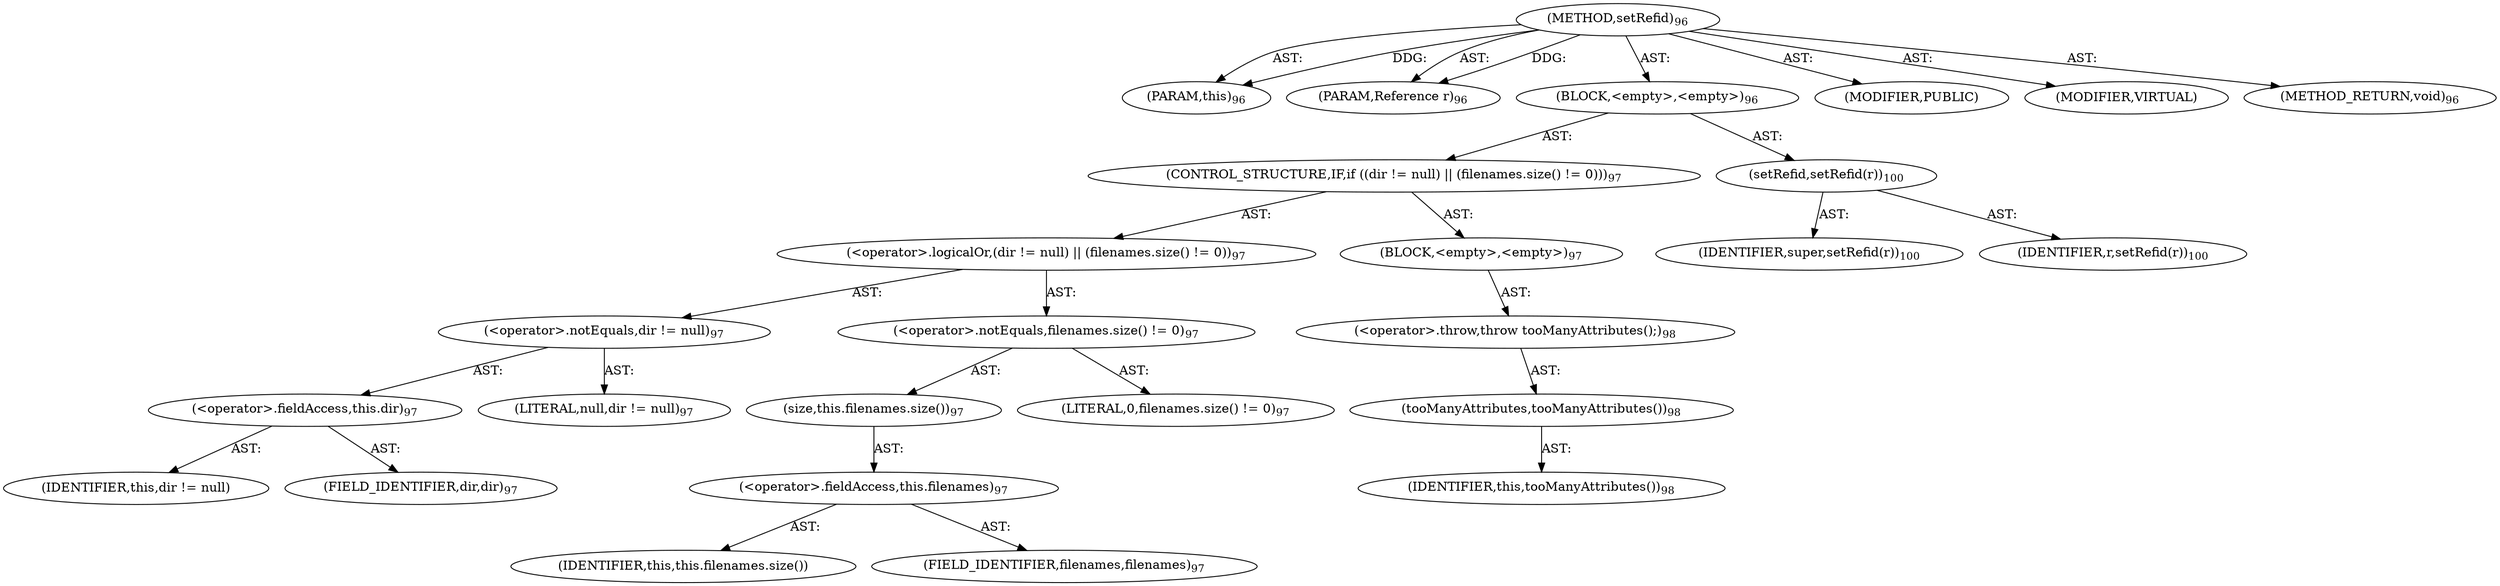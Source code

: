 digraph "setRefid" {  
"111669149698" [label = <(METHOD,setRefid)<SUB>96</SUB>> ]
"115964116992" [label = <(PARAM,this)<SUB>96</SUB>> ]
"115964117001" [label = <(PARAM,Reference r)<SUB>96</SUB>> ]
"25769803778" [label = <(BLOCK,&lt;empty&gt;,&lt;empty&gt;)<SUB>96</SUB>> ]
"47244640256" [label = <(CONTROL_STRUCTURE,IF,if ((dir != null) || (filenames.size() != 0)))<SUB>97</SUB>> ]
"30064771091" [label = <(&lt;operator&gt;.logicalOr,(dir != null) || (filenames.size() != 0))<SUB>97</SUB>> ]
"30064771092" [label = <(&lt;operator&gt;.notEquals,dir != null)<SUB>97</SUB>> ]
"30064771093" [label = <(&lt;operator&gt;.fieldAccess,this.dir)<SUB>97</SUB>> ]
"68719476763" [label = <(IDENTIFIER,this,dir != null)> ]
"55834574856" [label = <(FIELD_IDENTIFIER,dir,dir)<SUB>97</SUB>> ]
"90194313216" [label = <(LITERAL,null,dir != null)<SUB>97</SUB>> ]
"30064771094" [label = <(&lt;operator&gt;.notEquals,filenames.size() != 0)<SUB>97</SUB>> ]
"30064771095" [label = <(size,this.filenames.size())<SUB>97</SUB>> ]
"30064771096" [label = <(&lt;operator&gt;.fieldAccess,this.filenames)<SUB>97</SUB>> ]
"68719476764" [label = <(IDENTIFIER,this,this.filenames.size())> ]
"55834574857" [label = <(FIELD_IDENTIFIER,filenames,filenames)<SUB>97</SUB>> ]
"90194313217" [label = <(LITERAL,0,filenames.size() != 0)<SUB>97</SUB>> ]
"25769803779" [label = <(BLOCK,&lt;empty&gt;,&lt;empty&gt;)<SUB>97</SUB>> ]
"30064771097" [label = <(&lt;operator&gt;.throw,throw tooManyAttributes();)<SUB>98</SUB>> ]
"30064771098" [label = <(tooManyAttributes,tooManyAttributes())<SUB>98</SUB>> ]
"68719476736" [label = <(IDENTIFIER,this,tooManyAttributes())<SUB>98</SUB>> ]
"30064771099" [label = <(setRefid,setRefid(r))<SUB>100</SUB>> ]
"68719476765" [label = <(IDENTIFIER,super,setRefid(r))<SUB>100</SUB>> ]
"68719476766" [label = <(IDENTIFIER,r,setRefid(r))<SUB>100</SUB>> ]
"133143986182" [label = <(MODIFIER,PUBLIC)> ]
"133143986183" [label = <(MODIFIER,VIRTUAL)> ]
"128849018882" [label = <(METHOD_RETURN,void)<SUB>96</SUB>> ]
  "111669149698" -> "115964116992"  [ label = "AST: "] 
  "111669149698" -> "115964117001"  [ label = "AST: "] 
  "111669149698" -> "25769803778"  [ label = "AST: "] 
  "111669149698" -> "133143986182"  [ label = "AST: "] 
  "111669149698" -> "133143986183"  [ label = "AST: "] 
  "111669149698" -> "128849018882"  [ label = "AST: "] 
  "25769803778" -> "47244640256"  [ label = "AST: "] 
  "25769803778" -> "30064771099"  [ label = "AST: "] 
  "47244640256" -> "30064771091"  [ label = "AST: "] 
  "47244640256" -> "25769803779"  [ label = "AST: "] 
  "30064771091" -> "30064771092"  [ label = "AST: "] 
  "30064771091" -> "30064771094"  [ label = "AST: "] 
  "30064771092" -> "30064771093"  [ label = "AST: "] 
  "30064771092" -> "90194313216"  [ label = "AST: "] 
  "30064771093" -> "68719476763"  [ label = "AST: "] 
  "30064771093" -> "55834574856"  [ label = "AST: "] 
  "30064771094" -> "30064771095"  [ label = "AST: "] 
  "30064771094" -> "90194313217"  [ label = "AST: "] 
  "30064771095" -> "30064771096"  [ label = "AST: "] 
  "30064771096" -> "68719476764"  [ label = "AST: "] 
  "30064771096" -> "55834574857"  [ label = "AST: "] 
  "25769803779" -> "30064771097"  [ label = "AST: "] 
  "30064771097" -> "30064771098"  [ label = "AST: "] 
  "30064771098" -> "68719476736"  [ label = "AST: "] 
  "30064771099" -> "68719476765"  [ label = "AST: "] 
  "30064771099" -> "68719476766"  [ label = "AST: "] 
  "111669149698" -> "115964116992"  [ label = "DDG: "] 
  "111669149698" -> "115964117001"  [ label = "DDG: "] 
}
